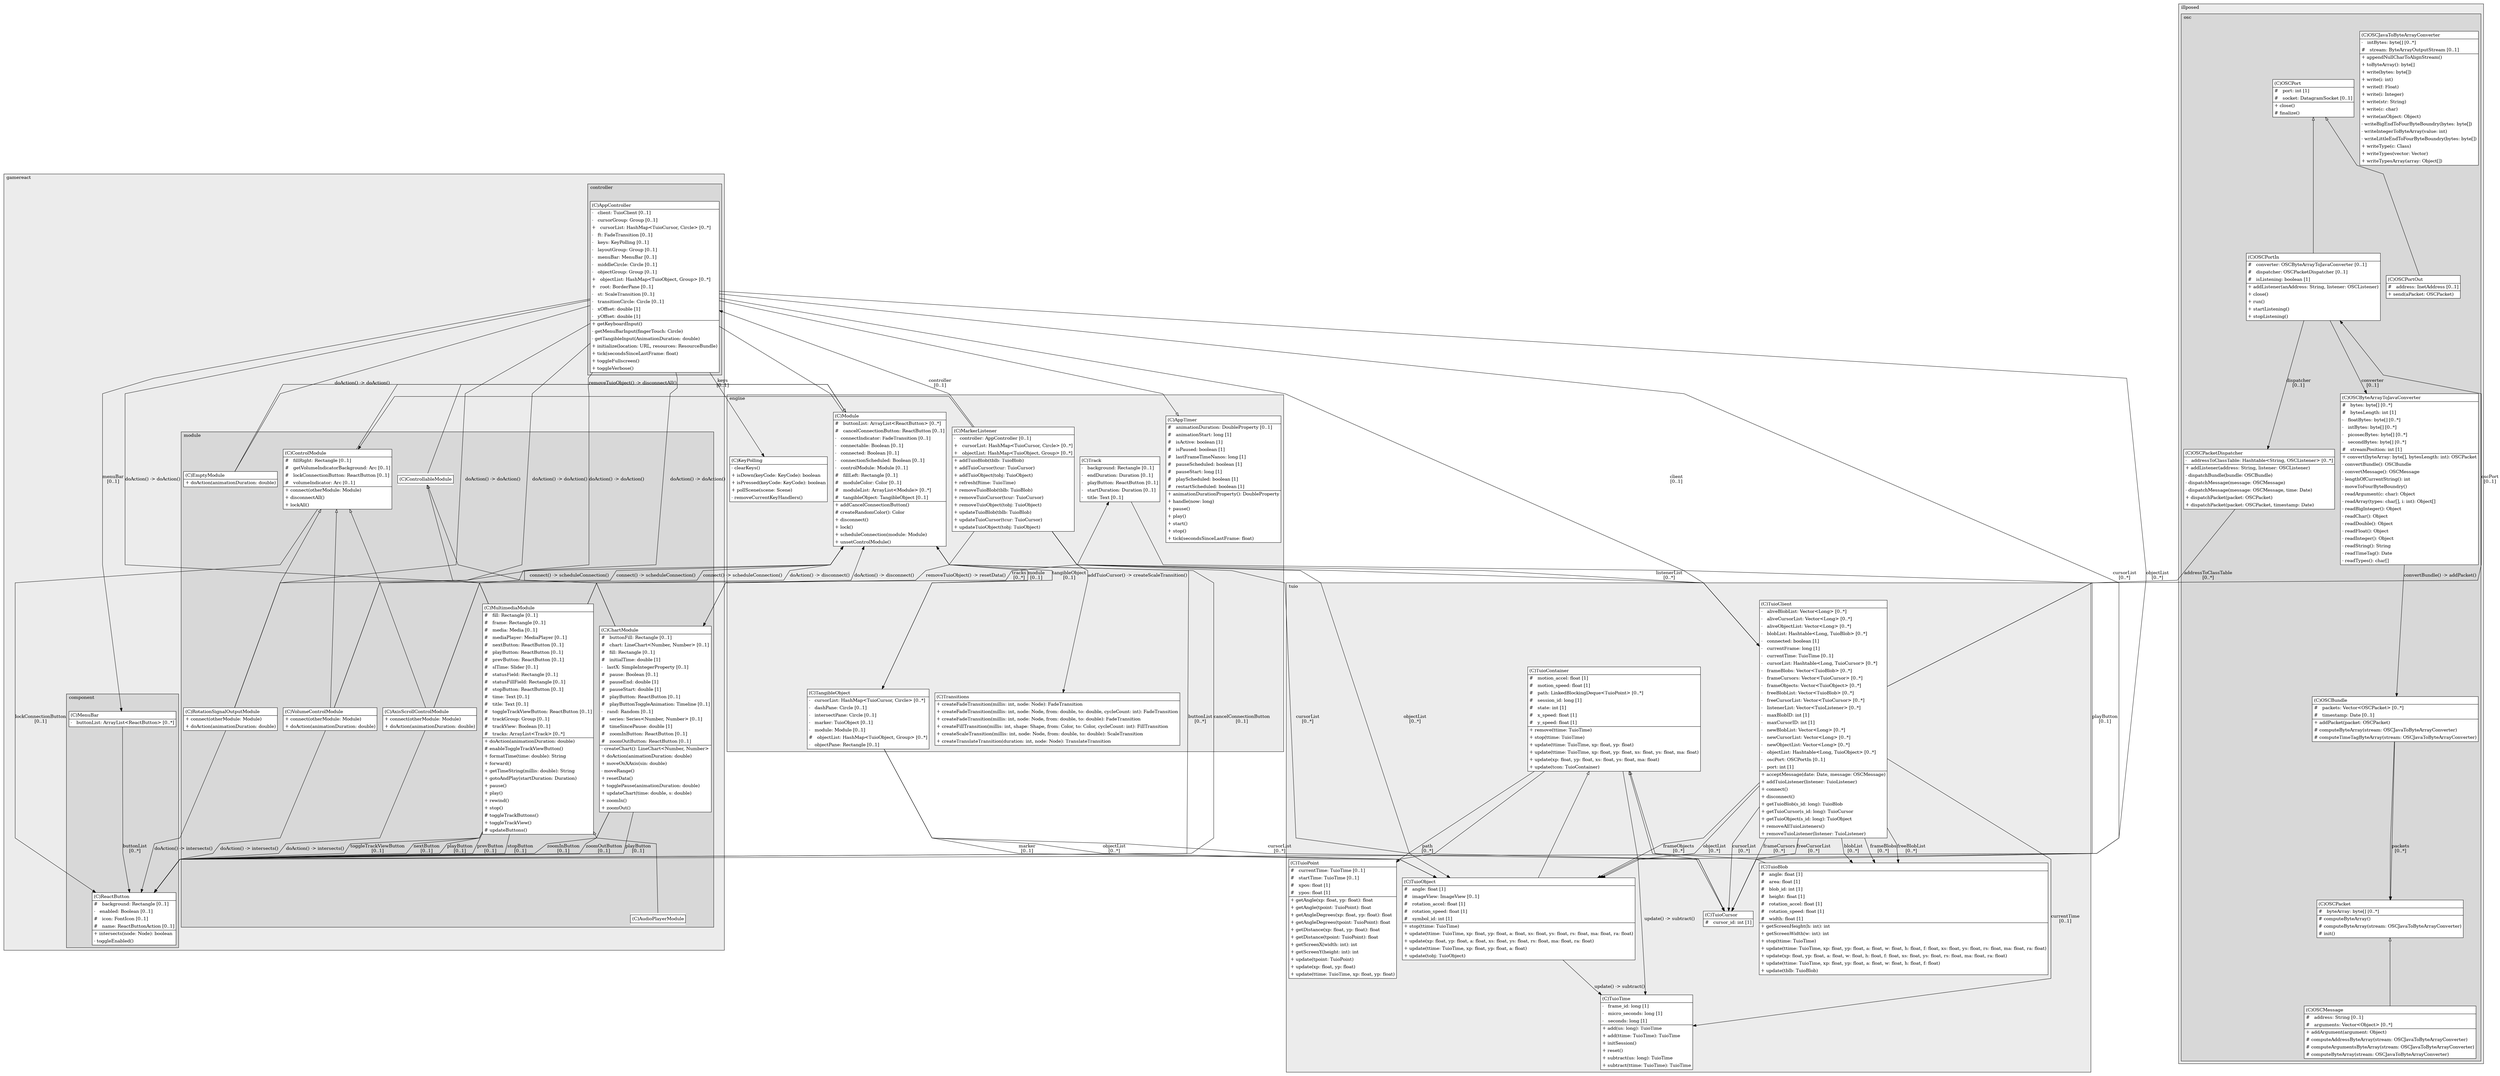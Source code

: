 @startuml

/' diagram meta data start
config=StructureConfiguration;
{
  "projectClassification": {
    "searchMode": "OpenProject", // OpenProject, AllProjects
    "includedProjects": "",
    "pathEndKeywords": "*.impl",
    "isClientPath": "",
    "isClientName": "",
    "isTestPath": "",
    "isTestName": "",
    "isMappingPath": "",
    "isMappingName": "",
    "isDataAccessPath": "",
    "isDataAccessName": "",
    "isDataStructurePath": "",
    "isDataStructureName": "",
    "isInterfaceStructuresPath": "",
    "isInterfaceStructuresName": "",
    "isEntryPointPath": "",
    "isEntryPointName": "",
    "treatFinalFieldsAsMandatory": false
  },
  "graphRestriction": {
    "classPackageExcludeFilter": "",
    "classPackageIncludeFilter": "",
    "classNameExcludeFilter": "",
    "classNameIncludeFilter": "",
    "methodNameExcludeFilter": "",
    "methodNameIncludeFilter": "",
    "removeByInheritance": "", // inheritance/annotation based filtering is done in a second step
    "removeByAnnotation": "",
    "removeByClassPackage": "", // cleanup the graph after inheritance/annotation based filtering is done
    "removeByClassName": "",
    "cutMappings": false,
    "cutEnum": true,
    "cutTests": true,
    "cutClient": true,
    "cutDataAccess": false,
    "cutInterfaceStructures": false,
    "cutDataStructures": false,
    "cutGetterAndSetter": true,
    "cutConstructors": true
  },
  "graphTraversal": {
    "forwardDepth": 6,
    "backwardDepth": 6,
    "classPackageExcludeFilter": "",
    "classPackageIncludeFilter": "",
    "classNameExcludeFilter": "",
    "classNameIncludeFilter": "",
    "methodNameExcludeFilter": "",
    "methodNameIncludeFilter": "",
    "hideMappings": false,
    "hideDataStructures": false,
    "hidePrivateMethods": true,
    "hideInterfaceCalls": true, // indirection: implementation -> interface (is hidden) -> implementation
    "onlyShowApplicationEntryPoints": false, // root node is included
    "useMethodCallsForStructureDiagram": "ForwardOnly" // ForwardOnly, BothDirections, No
  },
  "details": {
    "aggregation": "GroupByClass", // ByClass, GroupByClass, None
    "showClassGenericTypes": true,
    "showMethods": true,
    "showMethodParameterNames": true,
    "showMethodParameterTypes": true,
    "showMethodReturnType": true,
    "showPackageLevels": 2,
    "showDetailedClassStructure": true
  },
  "rootClass": "org.gamereact.controller.AppController",
  "extensionCallbackMethod": "" // qualified.class.name#methodName - signature: public static String method(String)
}
diagram meta data end '/



digraph g {
    rankdir="TB"
    splines=polyline
    

'nodes 
subgraph cluster_1018246349 { 
   	label=gamereact
	labeljust=l
	fillcolor="#ececec"
	style=filled
   
   subgraph cluster_1063371939 { 
   	label=controller
	labeljust=l
	fillcolor="#d8d8d8"
	style=filled
   
   AppController1923850279[
	label=<<TABLE BORDER="1" CELLBORDER="0" CELLPADDING="4" CELLSPACING="0">
<TR><TD ALIGN="LEFT" >(C)AppController</TD></TR>
<HR/>
<TR><TD ALIGN="LEFT" >-   client: TuioClient [0..1]</TD></TR>
<TR><TD ALIGN="LEFT" >-   cursorGroup: Group [0..1]</TD></TR>
<TR><TD ALIGN="LEFT" >+   cursorList: HashMap&lt;TuioCursor, Circle&gt; [0..*]</TD></TR>
<TR><TD ALIGN="LEFT" >-   ft: FadeTransition [0..1]</TD></TR>
<TR><TD ALIGN="LEFT" >-   keys: KeyPolling [0..1]</TD></TR>
<TR><TD ALIGN="LEFT" >-   layoutGroup: Group [0..1]</TD></TR>
<TR><TD ALIGN="LEFT" >-   menuBar: MenuBar [0..1]</TD></TR>
<TR><TD ALIGN="LEFT" >-   middleCircle: Circle [0..1]</TD></TR>
<TR><TD ALIGN="LEFT" >-   objectGroup: Group [0..1]</TD></TR>
<TR><TD ALIGN="LEFT" >+   objectList: HashMap&lt;TuioObject, Group&gt; [0..*]</TD></TR>
<TR><TD ALIGN="LEFT" >+   root: BorderPane [0..1]</TD></TR>
<TR><TD ALIGN="LEFT" >-   st: ScaleTransition [0..1]</TD></TR>
<TR><TD ALIGN="LEFT" >-   transitionCircle: Circle [0..1]</TD></TR>
<TR><TD ALIGN="LEFT" >-   xOffset: double [1]</TD></TR>
<TR><TD ALIGN="LEFT" >-   yOffset: double [1]</TD></TR>
<HR/>
<TR><TD ALIGN="LEFT" >+ getKeyboardInput()</TD></TR>
<TR><TD ALIGN="LEFT" >- getMenuBarInput(fingerTouch: Circle)</TD></TR>
<TR><TD ALIGN="LEFT" >- getTangibleInput(AnimationDuration: double)</TD></TR>
<TR><TD ALIGN="LEFT" >+ initialize(location: URL, resources: ResourceBundle)</TD></TR>
<TR><TD ALIGN="LEFT" >+ tick(secondsSinceLastFrame: float)</TD></TR>
<TR><TD ALIGN="LEFT" >+ toggleFullscreen()</TD></TR>
<TR><TD ALIGN="LEFT" >+ toggleVerbose()</TD></TR>
</TABLE>>
	style=filled
	margin=0
	shape=plaintext
	fillcolor="#FFFFFF"
];
} 

subgraph cluster_2017953453 { 
   	label=module
	labeljust=l
	fillcolor="#d8d8d8"
	style=filled
   
   AudioPlayerModule311091319[
	label=<<TABLE BORDER="1" CELLBORDER="0" CELLPADDING="4" CELLSPACING="0">
<TR><TD ALIGN="LEFT" >(C)AudioPlayerModule</TD></TR>
</TABLE>>
	style=filled
	margin=0
	shape=plaintext
	fillcolor="#FFFFFF"
];

AxisScrollControlModule311091319[
	label=<<TABLE BORDER="1" CELLBORDER="0" CELLPADDING="4" CELLSPACING="0">
<TR><TD ALIGN="LEFT" >(C)AxisScrollControlModule</TD></TR>
<HR/>
<TR><TD ALIGN="LEFT" >+ connect(otherModule: Module)</TD></TR>
<TR><TD ALIGN="LEFT" >+ doAction(animationDuration: double)</TD></TR>
</TABLE>>
	style=filled
	margin=0
	shape=plaintext
	fillcolor="#FFFFFF"
];

ChartModule311091319[
	label=<<TABLE BORDER="1" CELLBORDER="0" CELLPADDING="4" CELLSPACING="0">
<TR><TD ALIGN="LEFT" >(C)ChartModule</TD></TR>
<HR/>
<TR><TD ALIGN="LEFT" >#   buttonFill: Rectangle [0..1]</TD></TR>
<TR><TD ALIGN="LEFT" >#   chart: LineChart&lt;Number, Number&gt; [0..1]</TD></TR>
<TR><TD ALIGN="LEFT" >#   fill: Rectangle [0..1]</TD></TR>
<TR><TD ALIGN="LEFT" >#   initialTime: double [1]</TD></TR>
<TR><TD ALIGN="LEFT" >-   lastX: SimpleIntegerProperty [0..1]</TD></TR>
<TR><TD ALIGN="LEFT" >#   pause: Boolean [0..1]</TD></TR>
<TR><TD ALIGN="LEFT" >#   pauseEnd: double [1]</TD></TR>
<TR><TD ALIGN="LEFT" >#   pauseStart: double [1]</TD></TR>
<TR><TD ALIGN="LEFT" >#   playButton: ReactButton [0..1]</TD></TR>
<TR><TD ALIGN="LEFT" >#   playButtonToggleAnimation: Timeline [0..1]</TD></TR>
<TR><TD ALIGN="LEFT" >-   rand: Random [0..1]</TD></TR>
<TR><TD ALIGN="LEFT" >#   series: Series&lt;Number, Number&gt; [0..1]</TD></TR>
<TR><TD ALIGN="LEFT" >#   timeSincePause: double [1]</TD></TR>
<TR><TD ALIGN="LEFT" >#   zoomInButton: ReactButton [0..1]</TD></TR>
<TR><TD ALIGN="LEFT" >#   zoomOutButton: ReactButton [0..1]</TD></TR>
<HR/>
<TR><TD ALIGN="LEFT" >- createChart(): LineChart&lt;Number, Number&gt;</TD></TR>
<TR><TD ALIGN="LEFT" >+ doAction(animationDuration: double)</TD></TR>
<TR><TD ALIGN="LEFT" >+ moveOnXAxis(sin: double)</TD></TR>
<TR><TD ALIGN="LEFT" >- moveRange()</TD></TR>
<TR><TD ALIGN="LEFT" >+ resetData()</TD></TR>
<TR><TD ALIGN="LEFT" >+ togglePause(animationDuration: double)</TD></TR>
<TR><TD ALIGN="LEFT" >+ updateChart(time: double, s: double)</TD></TR>
<TR><TD ALIGN="LEFT" >+ zoomIn()</TD></TR>
<TR><TD ALIGN="LEFT" >+ zoomOut()</TD></TR>
</TABLE>>
	style=filled
	margin=0
	shape=plaintext
	fillcolor="#FFFFFF"
];

ControlModule311091319[
	label=<<TABLE BORDER="1" CELLBORDER="0" CELLPADDING="4" CELLSPACING="0">
<TR><TD ALIGN="LEFT" >(C)ControlModule</TD></TR>
<HR/>
<TR><TD ALIGN="LEFT" >#   fillRight: Rectangle [0..1]</TD></TR>
<TR><TD ALIGN="LEFT" >#   getVolumeIndicatorBackground: Arc [0..1]</TD></TR>
<TR><TD ALIGN="LEFT" >#   lockConnectionButton: ReactButton [0..1]</TD></TR>
<TR><TD ALIGN="LEFT" >#   volumeIndicator: Arc [0..1]</TD></TR>
<HR/>
<TR><TD ALIGN="LEFT" >+ connect(otherModule: Module)</TD></TR>
<TR><TD ALIGN="LEFT" >+ disconnectAll()</TD></TR>
<TR><TD ALIGN="LEFT" >+ lockAll()</TD></TR>
</TABLE>>
	style=filled
	margin=0
	shape=plaintext
	fillcolor="#FFFFFF"
];

ControllableModule311091319[
	label=<<TABLE BORDER="1" CELLBORDER="0" CELLPADDING="4" CELLSPACING="0">
<TR><TD ALIGN="LEFT" >(C)ControllableModule</TD></TR>
</TABLE>>
	style=filled
	margin=0
	shape=plaintext
	fillcolor="#FFFFFF"
];

EmptyModule311091319[
	label=<<TABLE BORDER="1" CELLBORDER="0" CELLPADDING="4" CELLSPACING="0">
<TR><TD ALIGN="LEFT" >(C)EmptyModule</TD></TR>
<HR/>
<TR><TD ALIGN="LEFT" >+ doAction(animationDuration: double)</TD></TR>
</TABLE>>
	style=filled
	margin=0
	shape=plaintext
	fillcolor="#FFFFFF"
];

MultimediaModule311091319[
	label=<<TABLE BORDER="1" CELLBORDER="0" CELLPADDING="4" CELLSPACING="0">
<TR><TD ALIGN="LEFT" >(C)MultimediaModule</TD></TR>
<HR/>
<TR><TD ALIGN="LEFT" >#   fill: Rectangle [0..1]</TD></TR>
<TR><TD ALIGN="LEFT" >#   frame: Rectangle [0..1]</TD></TR>
<TR><TD ALIGN="LEFT" >#   media: Media [0..1]</TD></TR>
<TR><TD ALIGN="LEFT" >#   mediaPlayer: MediaPlayer [0..1]</TD></TR>
<TR><TD ALIGN="LEFT" >#   nextButton: ReactButton [0..1]</TD></TR>
<TR><TD ALIGN="LEFT" >#   playButton: ReactButton [0..1]</TD></TR>
<TR><TD ALIGN="LEFT" >#   prevButton: ReactButton [0..1]</TD></TR>
<TR><TD ALIGN="LEFT" >#   slTime: Slider [0..1]</TD></TR>
<TR><TD ALIGN="LEFT" >#   statusField: Rectangle [0..1]</TD></TR>
<TR><TD ALIGN="LEFT" >#   statusFillField: Rectangle [0..1]</TD></TR>
<TR><TD ALIGN="LEFT" >#   stopButton: ReactButton [0..1]</TD></TR>
<TR><TD ALIGN="LEFT" >#   time: Text [0..1]</TD></TR>
<TR><TD ALIGN="LEFT" >#   title: Text [0..1]</TD></TR>
<TR><TD ALIGN="LEFT" >#   toggleTrackViewButton: ReactButton [0..1]</TD></TR>
<TR><TD ALIGN="LEFT" >#   trackGroup: Group [0..1]</TD></TR>
<TR><TD ALIGN="LEFT" >#   trackView: Boolean [0..1]</TD></TR>
<TR><TD ALIGN="LEFT" >#   tracks: ArrayList&lt;Track&gt; [0..*]</TD></TR>
<HR/>
<TR><TD ALIGN="LEFT" >+ doAction(animationDuration: double)</TD></TR>
<TR><TD ALIGN="LEFT" ># enableToggleTrackViewButton()</TD></TR>
<TR><TD ALIGN="LEFT" >+ formatTime(time: double): String</TD></TR>
<TR><TD ALIGN="LEFT" >+ forward()</TD></TR>
<TR><TD ALIGN="LEFT" >+ getTimeString(millis: double): String</TD></TR>
<TR><TD ALIGN="LEFT" >+ gotoAndPlay(startDuration: Duration)</TD></TR>
<TR><TD ALIGN="LEFT" >+ pause()</TD></TR>
<TR><TD ALIGN="LEFT" >+ play()</TD></TR>
<TR><TD ALIGN="LEFT" >+ rewind()</TD></TR>
<TR><TD ALIGN="LEFT" >+ stop()</TD></TR>
<TR><TD ALIGN="LEFT" ># toggleTrackButtons()</TD></TR>
<TR><TD ALIGN="LEFT" >+ toggleTrackView()</TD></TR>
<TR><TD ALIGN="LEFT" ># updateButtons()</TD></TR>
</TABLE>>
	style=filled
	margin=0
	shape=plaintext
	fillcolor="#FFFFFF"
];

RotationSignalOutputModule311091319[
	label=<<TABLE BORDER="1" CELLBORDER="0" CELLPADDING="4" CELLSPACING="0">
<TR><TD ALIGN="LEFT" >(C)RotationSignalOutputModule</TD></TR>
<HR/>
<TR><TD ALIGN="LEFT" >+ connect(otherModule: Module)</TD></TR>
<TR><TD ALIGN="LEFT" >+ doAction(animationDuration: double)</TD></TR>
</TABLE>>
	style=filled
	margin=0
	shape=plaintext
	fillcolor="#FFFFFF"
];

VolumeControlModule311091319[
	label=<<TABLE BORDER="1" CELLBORDER="0" CELLPADDING="4" CELLSPACING="0">
<TR><TD ALIGN="LEFT" >(C)VolumeControlModule</TD></TR>
<HR/>
<TR><TD ALIGN="LEFT" >+ connect(otherModule: Module)</TD></TR>
<TR><TD ALIGN="LEFT" >+ doAction(animationDuration: double)</TD></TR>
</TABLE>>
	style=filled
	margin=0
	shape=plaintext
	fillcolor="#FFFFFF"
];
} 

subgraph cluster_346343708 { 
   	label=component
	labeljust=l
	fillcolor="#d8d8d8"
	style=filled
   
   MenuBar665672942[
	label=<<TABLE BORDER="1" CELLBORDER="0" CELLPADDING="4" CELLSPACING="0">
<TR><TD ALIGN="LEFT" >(C)MenuBar</TD></TR>
<HR/>
<TR><TD ALIGN="LEFT" >-   buttonList: ArrayList&lt;ReactButton&gt; [0..*]</TD></TR>
</TABLE>>
	style=filled
	margin=0
	shape=plaintext
	fillcolor="#FFFFFF"
];

ReactButton665672942[
	label=<<TABLE BORDER="1" CELLBORDER="0" CELLPADDING="4" CELLSPACING="0">
<TR><TD ALIGN="LEFT" >(C)ReactButton</TD></TR>
<HR/>
<TR><TD ALIGN="LEFT" >#   background: Rectangle [0..1]</TD></TR>
<TR><TD ALIGN="LEFT" >-   enabled: Boolean [0..1]</TD></TR>
<TR><TD ALIGN="LEFT" >#   icon: FontIcon [0..1]</TD></TR>
<TR><TD ALIGN="LEFT" >#   name: ReactButtonAction [0..1]</TD></TR>
<HR/>
<TR><TD ALIGN="LEFT" >+ intersects(node: Node): boolean</TD></TR>
<TR><TD ALIGN="LEFT" >- toggleEnabled()</TD></TR>
</TABLE>>
	style=filled
	margin=0
	shape=plaintext
	fillcolor="#FFFFFF"
];
} 
} 

subgraph cluster_1298662846 { 
   	label=engine
	labeljust=l
	fillcolor="#ececec"
	style=filled
   
   AppTimer236902260[
	label=<<TABLE BORDER="1" CELLBORDER="0" CELLPADDING="4" CELLSPACING="0">
<TR><TD ALIGN="LEFT" >(C)AppTimer</TD></TR>
<HR/>
<TR><TD ALIGN="LEFT" >#   animationDuration: DoubleProperty [0..1]</TD></TR>
<TR><TD ALIGN="LEFT" >#   animationStart: long [1]</TD></TR>
<TR><TD ALIGN="LEFT" >#   isActive: boolean [1]</TD></TR>
<TR><TD ALIGN="LEFT" >#   isPaused: boolean [1]</TD></TR>
<TR><TD ALIGN="LEFT" >#   lastFrameTimeNanos: long [1]</TD></TR>
<TR><TD ALIGN="LEFT" >#   pauseScheduled: boolean [1]</TD></TR>
<TR><TD ALIGN="LEFT" >#   pauseStart: long [1]</TD></TR>
<TR><TD ALIGN="LEFT" >#   playScheduled: boolean [1]</TD></TR>
<TR><TD ALIGN="LEFT" >#   restartScheduled: boolean [1]</TD></TR>
<HR/>
<TR><TD ALIGN="LEFT" >+ animationDurationProperty(): DoubleProperty</TD></TR>
<TR><TD ALIGN="LEFT" >+ handle(now: long)</TD></TR>
<TR><TD ALIGN="LEFT" >+ pause()</TD></TR>
<TR><TD ALIGN="LEFT" >+ play()</TD></TR>
<TR><TD ALIGN="LEFT" >+ start()</TD></TR>
<TR><TD ALIGN="LEFT" >+ stop()</TD></TR>
<TR><TD ALIGN="LEFT" >+ tick(secondsSinceLastFrame: float)</TD></TR>
</TABLE>>
	style=filled
	margin=0
	shape=plaintext
	fillcolor="#FFFFFF"
];

KeyPolling236902260[
	label=<<TABLE BORDER="1" CELLBORDER="0" CELLPADDING="4" CELLSPACING="0">
<TR><TD ALIGN="LEFT" >(C)KeyPolling</TD></TR>
<HR/>
<TR><TD ALIGN="LEFT" >- clearKeys()</TD></TR>
<TR><TD ALIGN="LEFT" >+ isDown(keyCode: KeyCode): boolean</TD></TR>
<TR><TD ALIGN="LEFT" >+ isPressed(keyCode: KeyCode): boolean</TD></TR>
<TR><TD ALIGN="LEFT" >+ pollScene(scene: Scene)</TD></TR>
<TR><TD ALIGN="LEFT" >- removeCurrentKeyHandlers()</TD></TR>
</TABLE>>
	style=filled
	margin=0
	shape=plaintext
	fillcolor="#FFFFFF"
];

MarkerListener236902260[
	label=<<TABLE BORDER="1" CELLBORDER="0" CELLPADDING="4" CELLSPACING="0">
<TR><TD ALIGN="LEFT" >(C)MarkerListener</TD></TR>
<HR/>
<TR><TD ALIGN="LEFT" >-   controller: AppController [0..1]</TD></TR>
<TR><TD ALIGN="LEFT" >+   cursorList: HashMap&lt;TuioCursor, Circle&gt; [0..*]</TD></TR>
<TR><TD ALIGN="LEFT" >+   objectList: HashMap&lt;TuioObject, Group&gt; [0..*]</TD></TR>
<HR/>
<TR><TD ALIGN="LEFT" >+ addTuioBlob(tblb: TuioBlob)</TD></TR>
<TR><TD ALIGN="LEFT" >+ addTuioCursor(tcur: TuioCursor)</TD></TR>
<TR><TD ALIGN="LEFT" >+ addTuioObject(tobj: TuioObject)</TD></TR>
<TR><TD ALIGN="LEFT" >+ refresh(ftime: TuioTime)</TD></TR>
<TR><TD ALIGN="LEFT" >+ removeTuioBlob(tblb: TuioBlob)</TD></TR>
<TR><TD ALIGN="LEFT" >+ removeTuioCursor(tcur: TuioCursor)</TD></TR>
<TR><TD ALIGN="LEFT" >+ removeTuioObject(tobj: TuioObject)</TD></TR>
<TR><TD ALIGN="LEFT" >+ updateTuioBlob(tblb: TuioBlob)</TD></TR>
<TR><TD ALIGN="LEFT" >+ updateTuioCursor(tcur: TuioCursor)</TD></TR>
<TR><TD ALIGN="LEFT" >+ updateTuioObject(tobj: TuioObject)</TD></TR>
</TABLE>>
	style=filled
	margin=0
	shape=plaintext
	fillcolor="#FFFFFF"
];

Module236902260[
	label=<<TABLE BORDER="1" CELLBORDER="0" CELLPADDING="4" CELLSPACING="0">
<TR><TD ALIGN="LEFT" >(C)Module</TD></TR>
<HR/>
<TR><TD ALIGN="LEFT" >#   buttonList: ArrayList&lt;ReactButton&gt; [0..*]</TD></TR>
<TR><TD ALIGN="LEFT" >#   cancelConnectionButton: ReactButton [0..1]</TD></TR>
<TR><TD ALIGN="LEFT" >-   connectIndicator: FadeTransition [0..1]</TD></TR>
<TR><TD ALIGN="LEFT" >-   connectable: Boolean [0..1]</TD></TR>
<TR><TD ALIGN="LEFT" >-   connected: Boolean [0..1]</TD></TR>
<TR><TD ALIGN="LEFT" >-   connectionScheduled: Boolean [0..1]</TD></TR>
<TR><TD ALIGN="LEFT" >-   controlModule: Module [0..1]</TD></TR>
<TR><TD ALIGN="LEFT" >#   fillLeft: Rectangle [0..1]</TD></TR>
<TR><TD ALIGN="LEFT" >#   moduleColor: Color [0..1]</TD></TR>
<TR><TD ALIGN="LEFT" >#   moduleList: ArrayList&lt;Module&gt; [0..*]</TD></TR>
<TR><TD ALIGN="LEFT" >#   tangibleObject: TangibleObject [0..1]</TD></TR>
<HR/>
<TR><TD ALIGN="LEFT" >+ addCancelConnectionButton()</TD></TR>
<TR><TD ALIGN="LEFT" ># createRandomColor(): Color</TD></TR>
<TR><TD ALIGN="LEFT" >+ disconnect()</TD></TR>
<TR><TD ALIGN="LEFT" >+ lock()</TD></TR>
<TR><TD ALIGN="LEFT" >+ scheduleConnection(module: Module)</TD></TR>
<TR><TD ALIGN="LEFT" >+ unsetControlModule()</TD></TR>
</TABLE>>
	style=filled
	margin=0
	shape=plaintext
	fillcolor="#FFFFFF"
];

TangibleObject236902260[
	label=<<TABLE BORDER="1" CELLBORDER="0" CELLPADDING="4" CELLSPACING="0">
<TR><TD ALIGN="LEFT" >(C)TangibleObject</TD></TR>
<HR/>
<TR><TD ALIGN="LEFT" >-   cursorList: HashMap&lt;TuioCursor, Circle&gt; [0..*]</TD></TR>
<TR><TD ALIGN="LEFT" >-   dashPane: Circle [0..1]</TD></TR>
<TR><TD ALIGN="LEFT" >-   intersectPane: Circle [0..1]</TD></TR>
<TR><TD ALIGN="LEFT" >-   marker: TuioObject [0..1]</TD></TR>
<TR><TD ALIGN="LEFT" >-   module: Module [0..1]</TD></TR>
<TR><TD ALIGN="LEFT" >#   objectList: HashMap&lt;TuioObject, Group&gt; [0..*]</TD></TR>
<TR><TD ALIGN="LEFT" >-   objectPane: Rectangle [0..1]</TD></TR>
</TABLE>>
	style=filled
	margin=0
	shape=plaintext
	fillcolor="#FFFFFF"
];

Track236902260[
	label=<<TABLE BORDER="1" CELLBORDER="0" CELLPADDING="4" CELLSPACING="0">
<TR><TD ALIGN="LEFT" >(C)Track</TD></TR>
<HR/>
<TR><TD ALIGN="LEFT" >-   background: Rectangle [0..1]</TD></TR>
<TR><TD ALIGN="LEFT" >-   endDuration: Duration [0..1]</TD></TR>
<TR><TD ALIGN="LEFT" >-   playButton: ReactButton [0..1]</TD></TR>
<TR><TD ALIGN="LEFT" >-   startDuration: Duration [0..1]</TD></TR>
<TR><TD ALIGN="LEFT" >-   title: Text [0..1]</TD></TR>
</TABLE>>
	style=filled
	margin=0
	shape=plaintext
	fillcolor="#FFFFFF"
];

Transitions236902260[
	label=<<TABLE BORDER="1" CELLBORDER="0" CELLPADDING="4" CELLSPACING="0">
<TR><TD ALIGN="LEFT" >(C)Transitions</TD></TR>
<HR/>
<TR><TD ALIGN="LEFT" >+ createFadeTransition(millis: int, node: Node): FadeTransition</TD></TR>
<TR><TD ALIGN="LEFT" >+ createFadeTransition(millis: int, node: Node, from: double, to: double, cycleCount: int): FadeTransition</TD></TR>
<TR><TD ALIGN="LEFT" >+ createFadeTransition(millis: int, node: Node, from: double, to: double): FadeTransition</TD></TR>
<TR><TD ALIGN="LEFT" >+ createFillTransition(millis: int, shape: Shape, from: Color, to: Color, cycleCount: int): FillTransition</TD></TR>
<TR><TD ALIGN="LEFT" >+ createScaleTransition(millis: int, node: Node, from: double, to: double): ScaleTransition</TD></TR>
<TR><TD ALIGN="LEFT" >+ createTranslateTransition(duration: int, node: Node): TranslateTransition</TD></TR>
</TABLE>>
	style=filled
	margin=0
	shape=plaintext
	fillcolor="#FFFFFF"
];
} 

subgraph cluster_1423555606 { 
   	label=illposed
	labeljust=l
	fillcolor="#ececec"
	style=filled
   
   subgraph cluster_1699010299 { 
   	label=osc
	labeljust=l
	fillcolor="#d8d8d8"
	style=filled
   
   OSCBundle1647658424[
	label=<<TABLE BORDER="1" CELLBORDER="0" CELLPADDING="4" CELLSPACING="0">
<TR><TD ALIGN="LEFT" >(C)OSCBundle</TD></TR>
<HR/>
<TR><TD ALIGN="LEFT" >#   packets: Vector&lt;OSCPacket&gt; [0..*]</TD></TR>
<TR><TD ALIGN="LEFT" >#   timestamp: Date [0..1]</TD></TR>
<HR/>
<TR><TD ALIGN="LEFT" >+ addPacket(packet: OSCPacket)</TD></TR>
<TR><TD ALIGN="LEFT" ># computeByteArray(stream: OSCJavaToByteArrayConverter)</TD></TR>
<TR><TD ALIGN="LEFT" ># computeTimeTagByteArray(stream: OSCJavaToByteArrayConverter)</TD></TR>
</TABLE>>
	style=filled
	margin=0
	shape=plaintext
	fillcolor="#FFFFFF"
];

OSCByteArrayToJavaConverter1129026502[
	label=<<TABLE BORDER="1" CELLBORDER="0" CELLPADDING="4" CELLSPACING="0">
<TR><TD ALIGN="LEFT" >(C)OSCByteArrayToJavaConverter</TD></TR>
<HR/>
<TR><TD ALIGN="LEFT" >#   bytes: byte[] [0..*]</TD></TR>
<TR><TD ALIGN="LEFT" >#   bytesLength: int [1]</TD></TR>
<TR><TD ALIGN="LEFT" >-   floatBytes: byte[] [0..*]</TD></TR>
<TR><TD ALIGN="LEFT" >-   intBytes: byte[] [0..*]</TD></TR>
<TR><TD ALIGN="LEFT" >-   picosecBytes: byte[] [0..*]</TD></TR>
<TR><TD ALIGN="LEFT" >-   secondBytes: byte[] [0..*]</TD></TR>
<TR><TD ALIGN="LEFT" >#   streamPosition: int [1]</TD></TR>
<HR/>
<TR><TD ALIGN="LEFT" >+ convert(byteArray: byte[], bytesLength: int): OSCPacket</TD></TR>
<TR><TD ALIGN="LEFT" >- convertBundle(): OSCBundle</TD></TR>
<TR><TD ALIGN="LEFT" >- convertMessage(): OSCMessage</TD></TR>
<TR><TD ALIGN="LEFT" >- lengthOfCurrentString(): int</TD></TR>
<TR><TD ALIGN="LEFT" >- moveToFourByteBoundry()</TD></TR>
<TR><TD ALIGN="LEFT" >- readArgument(c: char): Object</TD></TR>
<TR><TD ALIGN="LEFT" >- readArray(types: char[], i: int): Object[]</TD></TR>
<TR><TD ALIGN="LEFT" >- readBigInteger(): Object</TD></TR>
<TR><TD ALIGN="LEFT" >- readChar(): Object</TD></TR>
<TR><TD ALIGN="LEFT" >- readDouble(): Object</TD></TR>
<TR><TD ALIGN="LEFT" >- readFloat(): Object</TD></TR>
<TR><TD ALIGN="LEFT" >- readInteger(): Object</TD></TR>
<TR><TD ALIGN="LEFT" >- readString(): String</TD></TR>
<TR><TD ALIGN="LEFT" >- readTimeTag(): Date</TD></TR>
<TR><TD ALIGN="LEFT" >- readTypes(): char[]</TD></TR>
</TABLE>>
	style=filled
	margin=0
	shape=plaintext
	fillcolor="#FFFFFF"
];

OSCJavaToByteArrayConverter1129026502[
	label=<<TABLE BORDER="1" CELLBORDER="0" CELLPADDING="4" CELLSPACING="0">
<TR><TD ALIGN="LEFT" >(C)OSCJavaToByteArrayConverter</TD></TR>
<HR/>
<TR><TD ALIGN="LEFT" >-   intBytes: byte[] [0..*]</TD></TR>
<TR><TD ALIGN="LEFT" >#   stream: ByteArrayOutputStream [0..1]</TD></TR>
<HR/>
<TR><TD ALIGN="LEFT" >+ appendNullCharToAlignStream()</TD></TR>
<TR><TD ALIGN="LEFT" >+ toByteArray(): byte[]</TD></TR>
<TR><TD ALIGN="LEFT" >+ write(bytes: byte[])</TD></TR>
<TR><TD ALIGN="LEFT" >+ write(i: int)</TD></TR>
<TR><TD ALIGN="LEFT" >+ write(f: Float)</TD></TR>
<TR><TD ALIGN="LEFT" >+ write(i: Integer)</TD></TR>
<TR><TD ALIGN="LEFT" >+ write(str: String)</TD></TR>
<TR><TD ALIGN="LEFT" >+ write(c: char)</TD></TR>
<TR><TD ALIGN="LEFT" >+ write(anObject: Object)</TD></TR>
<TR><TD ALIGN="LEFT" >- writeBigEndToFourByteBoundry(bytes: byte[])</TD></TR>
<TR><TD ALIGN="LEFT" >- writeIntegerToByteArray(value: int)</TD></TR>
<TR><TD ALIGN="LEFT" >- writeLittleEndToFourByteBoundry(bytes: byte[])</TD></TR>
<TR><TD ALIGN="LEFT" >+ writeType(c: Class)</TD></TR>
<TR><TD ALIGN="LEFT" >+ writeTypes(vector: Vector)</TD></TR>
<TR><TD ALIGN="LEFT" >+ writeTypesArray(array: Object[])</TD></TR>
</TABLE>>
	style=filled
	margin=0
	shape=plaintext
	fillcolor="#FFFFFF"
];

OSCMessage1647658424[
	label=<<TABLE BORDER="1" CELLBORDER="0" CELLPADDING="4" CELLSPACING="0">
<TR><TD ALIGN="LEFT" >(C)OSCMessage</TD></TR>
<HR/>
<TR><TD ALIGN="LEFT" >#   address: String [0..1]</TD></TR>
<TR><TD ALIGN="LEFT" >#   arguments: Vector&lt;Object&gt; [0..*]</TD></TR>
<HR/>
<TR><TD ALIGN="LEFT" >+ addArgument(argument: Object)</TD></TR>
<TR><TD ALIGN="LEFT" ># computeAddressByteArray(stream: OSCJavaToByteArrayConverter)</TD></TR>
<TR><TD ALIGN="LEFT" ># computeArgumentsByteArray(stream: OSCJavaToByteArrayConverter)</TD></TR>
<TR><TD ALIGN="LEFT" ># computeByteArray(stream: OSCJavaToByteArrayConverter)</TD></TR>
</TABLE>>
	style=filled
	margin=0
	shape=plaintext
	fillcolor="#FFFFFF"
];

OSCPacket1647658424[
	label=<<TABLE BORDER="1" CELLBORDER="0" CELLPADDING="4" CELLSPACING="0">
<TR><TD ALIGN="LEFT" >(C)OSCPacket</TD></TR>
<HR/>
<TR><TD ALIGN="LEFT" >#   byteArray: byte[] [0..*]</TD></TR>
<HR/>
<TR><TD ALIGN="LEFT" ># computeByteArray()</TD></TR>
<TR><TD ALIGN="LEFT" ># computeByteArray(stream: OSCJavaToByteArrayConverter)</TD></TR>
<TR><TD ALIGN="LEFT" ># init()</TD></TR>
</TABLE>>
	style=filled
	margin=0
	shape=plaintext
	fillcolor="#FFFFFF"
];

OSCPacketDispatcher1129026502[
	label=<<TABLE BORDER="1" CELLBORDER="0" CELLPADDING="4" CELLSPACING="0">
<TR><TD ALIGN="LEFT" >(C)OSCPacketDispatcher</TD></TR>
<HR/>
<TR><TD ALIGN="LEFT" >-   addressToClassTable: Hashtable&lt;String, OSCListener&gt; [0..*]</TD></TR>
<HR/>
<TR><TD ALIGN="LEFT" >+ addListener(address: String, listener: OSCListener)</TD></TR>
<TR><TD ALIGN="LEFT" >- dispatchBundle(bundle: OSCBundle)</TD></TR>
<TR><TD ALIGN="LEFT" >- dispatchMessage(message: OSCMessage)</TD></TR>
<TR><TD ALIGN="LEFT" >- dispatchMessage(message: OSCMessage, time: Date)</TD></TR>
<TR><TD ALIGN="LEFT" >+ dispatchPacket(packet: OSCPacket)</TD></TR>
<TR><TD ALIGN="LEFT" >+ dispatchPacket(packet: OSCPacket, timestamp: Date)</TD></TR>
</TABLE>>
	style=filled
	margin=0
	shape=plaintext
	fillcolor="#FFFFFF"
];

OSCPort1647658424[
	label=<<TABLE BORDER="1" CELLBORDER="0" CELLPADDING="4" CELLSPACING="0">
<TR><TD ALIGN="LEFT" >(C)OSCPort</TD></TR>
<HR/>
<TR><TD ALIGN="LEFT" >#   port: int [1]</TD></TR>
<TR><TD ALIGN="LEFT" >#   socket: DatagramSocket [0..1]</TD></TR>
<HR/>
<TR><TD ALIGN="LEFT" >+ close()</TD></TR>
<TR><TD ALIGN="LEFT" ># finalize()</TD></TR>
</TABLE>>
	style=filled
	margin=0
	shape=plaintext
	fillcolor="#FFFFFF"
];

OSCPortIn1647658424[
	label=<<TABLE BORDER="1" CELLBORDER="0" CELLPADDING="4" CELLSPACING="0">
<TR><TD ALIGN="LEFT" >(C)OSCPortIn</TD></TR>
<HR/>
<TR><TD ALIGN="LEFT" >#   converter: OSCByteArrayToJavaConverter [0..1]</TD></TR>
<TR><TD ALIGN="LEFT" >#   dispatcher: OSCPacketDispatcher [0..1]</TD></TR>
<TR><TD ALIGN="LEFT" >#   isListening: boolean [1]</TD></TR>
<HR/>
<TR><TD ALIGN="LEFT" >+ addListener(anAddress: String, listener: OSCListener)</TD></TR>
<TR><TD ALIGN="LEFT" >+ close()</TD></TR>
<TR><TD ALIGN="LEFT" >+ run()</TD></TR>
<TR><TD ALIGN="LEFT" >+ startListening()</TD></TR>
<TR><TD ALIGN="LEFT" >+ stopListening()</TD></TR>
</TABLE>>
	style=filled
	margin=0
	shape=plaintext
	fillcolor="#FFFFFF"
];

OSCPortOut1647658424[
	label=<<TABLE BORDER="1" CELLBORDER="0" CELLPADDING="4" CELLSPACING="0">
<TR><TD ALIGN="LEFT" >(C)OSCPortOut</TD></TR>
<HR/>
<TR><TD ALIGN="LEFT" >#   address: InetAddress [0..1]</TD></TR>
<HR/>
<TR><TD ALIGN="LEFT" >+ send(aPacket: OSCPacket)</TD></TR>
</TABLE>>
	style=filled
	margin=0
	shape=plaintext
	fillcolor="#FFFFFF"
];
} 
} 

subgraph cluster_3571559 { 
   	label=tuio
	labeljust=l
	fillcolor="#ececec"
	style=filled
   
   TuioBlob660144204[
	label=<<TABLE BORDER="1" CELLBORDER="0" CELLPADDING="4" CELLSPACING="0">
<TR><TD ALIGN="LEFT" >(C)TuioBlob</TD></TR>
<HR/>
<TR><TD ALIGN="LEFT" >#   angle: float [1]</TD></TR>
<TR><TD ALIGN="LEFT" >#   area: float [1]</TD></TR>
<TR><TD ALIGN="LEFT" >#   blob_id: int [1]</TD></TR>
<TR><TD ALIGN="LEFT" >#   height: float [1]</TD></TR>
<TR><TD ALIGN="LEFT" >#   rotation_accel: float [1]</TD></TR>
<TR><TD ALIGN="LEFT" >#   rotation_speed: float [1]</TD></TR>
<TR><TD ALIGN="LEFT" >#   width: float [1]</TD></TR>
<HR/>
<TR><TD ALIGN="LEFT" >+ getScreenHeight(h: int): int</TD></TR>
<TR><TD ALIGN="LEFT" >+ getScreenWidth(w: int): int</TD></TR>
<TR><TD ALIGN="LEFT" >+ stop(ttime: TuioTime)</TD></TR>
<TR><TD ALIGN="LEFT" >+ update(ttime: TuioTime, xp: float, yp: float, a: float, w: float, h: float, f: float, xs: float, ys: float, rs: float, ma: float, ra: float)</TD></TR>
<TR><TD ALIGN="LEFT" >+ update(xp: float, yp: float, a: float, w: float, h: float, f: float, xs: float, ys: float, rs: float, ma: float, ra: float)</TD></TR>
<TR><TD ALIGN="LEFT" >+ update(ttime: TuioTime, xp: float, yp: float, a: float, w: float, h: float, f: float)</TD></TR>
<TR><TD ALIGN="LEFT" >+ update(tblb: TuioBlob)</TD></TR>
</TABLE>>
	style=filled
	margin=0
	shape=plaintext
	fillcolor="#FFFFFF"
];

TuioClient660144204[
	label=<<TABLE BORDER="1" CELLBORDER="0" CELLPADDING="4" CELLSPACING="0">
<TR><TD ALIGN="LEFT" >(C)TuioClient</TD></TR>
<HR/>
<TR><TD ALIGN="LEFT" >-   aliveBlobList: Vector&lt;Long&gt; [0..*]</TD></TR>
<TR><TD ALIGN="LEFT" >-   aliveCursorList: Vector&lt;Long&gt; [0..*]</TD></TR>
<TR><TD ALIGN="LEFT" >-   aliveObjectList: Vector&lt;Long&gt; [0..*]</TD></TR>
<TR><TD ALIGN="LEFT" >-   blobList: Hashtable&lt;Long, TuioBlob&gt; [0..*]</TD></TR>
<TR><TD ALIGN="LEFT" >-   connected: boolean [1]</TD></TR>
<TR><TD ALIGN="LEFT" >-   currentFrame: long [1]</TD></TR>
<TR><TD ALIGN="LEFT" >-   currentTime: TuioTime [0..1]</TD></TR>
<TR><TD ALIGN="LEFT" >-   cursorList: Hashtable&lt;Long, TuioCursor&gt; [0..*]</TD></TR>
<TR><TD ALIGN="LEFT" >-   frameBlobs: Vector&lt;TuioBlob&gt; [0..*]</TD></TR>
<TR><TD ALIGN="LEFT" >-   frameCursors: Vector&lt;TuioCursor&gt; [0..*]</TD></TR>
<TR><TD ALIGN="LEFT" >-   frameObjects: Vector&lt;TuioObject&gt; [0..*]</TD></TR>
<TR><TD ALIGN="LEFT" >-   freeBlobList: Vector&lt;TuioBlob&gt; [0..*]</TD></TR>
<TR><TD ALIGN="LEFT" >-   freeCursorList: Vector&lt;TuioCursor&gt; [0..*]</TD></TR>
<TR><TD ALIGN="LEFT" >-   listenerList: Vector&lt;TuioListener&gt; [0..*]</TD></TR>
<TR><TD ALIGN="LEFT" >-   maxBlobID: int [1]</TD></TR>
<TR><TD ALIGN="LEFT" >-   maxCursorID: int [1]</TD></TR>
<TR><TD ALIGN="LEFT" >-   newBlobList: Vector&lt;Long&gt; [0..*]</TD></TR>
<TR><TD ALIGN="LEFT" >-   newCursorList: Vector&lt;Long&gt; [0..*]</TD></TR>
<TR><TD ALIGN="LEFT" >-   newObjectList: Vector&lt;Long&gt; [0..*]</TD></TR>
<TR><TD ALIGN="LEFT" >-   objectList: Hashtable&lt;Long, TuioObject&gt; [0..*]</TD></TR>
<TR><TD ALIGN="LEFT" >-   oscPort: OSCPortIn [0..1]</TD></TR>
<TR><TD ALIGN="LEFT" >-   port: int [1]</TD></TR>
<HR/>
<TR><TD ALIGN="LEFT" >+ acceptMessage(date: Date, message: OSCMessage)</TD></TR>
<TR><TD ALIGN="LEFT" >+ addTuioListener(listener: TuioListener)</TD></TR>
<TR><TD ALIGN="LEFT" >+ connect()</TD></TR>
<TR><TD ALIGN="LEFT" >+ disconnect()</TD></TR>
<TR><TD ALIGN="LEFT" >+ getTuioBlob(s_id: long): TuioBlob</TD></TR>
<TR><TD ALIGN="LEFT" >+ getTuioCursor(s_id: long): TuioCursor</TD></TR>
<TR><TD ALIGN="LEFT" >+ getTuioObject(s_id: long): TuioObject</TD></TR>
<TR><TD ALIGN="LEFT" >+ removeAllTuioListeners()</TD></TR>
<TR><TD ALIGN="LEFT" >+ removeTuioListener(listener: TuioListener)</TD></TR>
</TABLE>>
	style=filled
	margin=0
	shape=plaintext
	fillcolor="#FFFFFF"
];

TuioContainer660144204[
	label=<<TABLE BORDER="1" CELLBORDER="0" CELLPADDING="4" CELLSPACING="0">
<TR><TD ALIGN="LEFT" >(C)TuioContainer</TD></TR>
<HR/>
<TR><TD ALIGN="LEFT" >#   motion_accel: float [1]</TD></TR>
<TR><TD ALIGN="LEFT" >#   motion_speed: float [1]</TD></TR>
<TR><TD ALIGN="LEFT" >#   path: LinkedBlockingDeque&lt;TuioPoint&gt; [0..*]</TD></TR>
<TR><TD ALIGN="LEFT" >#   session_id: long [1]</TD></TR>
<TR><TD ALIGN="LEFT" >#   state: int [1]</TD></TR>
<TR><TD ALIGN="LEFT" >#   x_speed: float [1]</TD></TR>
<TR><TD ALIGN="LEFT" >#   y_speed: float [1]</TD></TR>
<HR/>
<TR><TD ALIGN="LEFT" >+ remove(ttime: TuioTime)</TD></TR>
<TR><TD ALIGN="LEFT" >+ stop(ttime: TuioTime)</TD></TR>
<TR><TD ALIGN="LEFT" >+ update(ttime: TuioTime, xp: float, yp: float)</TD></TR>
<TR><TD ALIGN="LEFT" >+ update(ttime: TuioTime, xp: float, yp: float, xs: float, ys: float, ma: float)</TD></TR>
<TR><TD ALIGN="LEFT" >+ update(xp: float, yp: float, xs: float, ys: float, ma: float)</TD></TR>
<TR><TD ALIGN="LEFT" >+ update(tcon: TuioContainer)</TD></TR>
</TABLE>>
	style=filled
	margin=0
	shape=plaintext
	fillcolor="#FFFFFF"
];

TuioCursor660144204[
	label=<<TABLE BORDER="1" CELLBORDER="0" CELLPADDING="4" CELLSPACING="0">
<TR><TD ALIGN="LEFT" >(C)TuioCursor</TD></TR>
<HR/>
<TR><TD ALIGN="LEFT" >#   cursor_id: int [1]</TD></TR>
</TABLE>>
	style=filled
	margin=0
	shape=plaintext
	fillcolor="#FFFFFF"
];

TuioObject660144204[
	label=<<TABLE BORDER="1" CELLBORDER="0" CELLPADDING="4" CELLSPACING="0">
<TR><TD ALIGN="LEFT" >(C)TuioObject</TD></TR>
<HR/>
<TR><TD ALIGN="LEFT" >#   angle: float [1]</TD></TR>
<TR><TD ALIGN="LEFT" >#   imageView: ImageView [0..1]</TD></TR>
<TR><TD ALIGN="LEFT" >#   rotation_accel: float [1]</TD></TR>
<TR><TD ALIGN="LEFT" >#   rotation_speed: float [1]</TD></TR>
<TR><TD ALIGN="LEFT" >#   symbol_id: int [1]</TD></TR>
<HR/>
<TR><TD ALIGN="LEFT" >+ stop(ttime: TuioTime)</TD></TR>
<TR><TD ALIGN="LEFT" >+ update(ttime: TuioTime, xp: float, yp: float, a: float, xs: float, ys: float, rs: float, ma: float, ra: float)</TD></TR>
<TR><TD ALIGN="LEFT" >+ update(xp: float, yp: float, a: float, xs: float, ys: float, rs: float, ma: float, ra: float)</TD></TR>
<TR><TD ALIGN="LEFT" >+ update(ttime: TuioTime, xp: float, yp: float, a: float)</TD></TR>
<TR><TD ALIGN="LEFT" >+ update(tobj: TuioObject)</TD></TR>
</TABLE>>
	style=filled
	margin=0
	shape=plaintext
	fillcolor="#FFFFFF"
];

TuioPoint660144204[
	label=<<TABLE BORDER="1" CELLBORDER="0" CELLPADDING="4" CELLSPACING="0">
<TR><TD ALIGN="LEFT" >(C)TuioPoint</TD></TR>
<HR/>
<TR><TD ALIGN="LEFT" >#   currentTime: TuioTime [0..1]</TD></TR>
<TR><TD ALIGN="LEFT" >#   startTime: TuioTime [0..1]</TD></TR>
<TR><TD ALIGN="LEFT" >#   xpos: float [1]</TD></TR>
<TR><TD ALIGN="LEFT" >#   ypos: float [1]</TD></TR>
<HR/>
<TR><TD ALIGN="LEFT" >+ getAngle(xp: float, yp: float): float</TD></TR>
<TR><TD ALIGN="LEFT" >+ getAngle(tpoint: TuioPoint): float</TD></TR>
<TR><TD ALIGN="LEFT" >+ getAngleDegrees(xp: float, yp: float): float</TD></TR>
<TR><TD ALIGN="LEFT" >+ getAngleDegrees(tpoint: TuioPoint): float</TD></TR>
<TR><TD ALIGN="LEFT" >+ getDistance(xp: float, yp: float): float</TD></TR>
<TR><TD ALIGN="LEFT" >+ getDistance(tpoint: TuioPoint): float</TD></TR>
<TR><TD ALIGN="LEFT" >+ getScreenX(width: int): int</TD></TR>
<TR><TD ALIGN="LEFT" >+ getScreenY(height: int): int</TD></TR>
<TR><TD ALIGN="LEFT" >+ update(tpoint: TuioPoint)</TD></TR>
<TR><TD ALIGN="LEFT" >+ update(xp: float, yp: float)</TD></TR>
<TR><TD ALIGN="LEFT" >+ update(ttime: TuioTime, xp: float, yp: float)</TD></TR>
</TABLE>>
	style=filled
	margin=0
	shape=plaintext
	fillcolor="#FFFFFF"
];

TuioTime660144204[
	label=<<TABLE BORDER="1" CELLBORDER="0" CELLPADDING="4" CELLSPACING="0">
<TR><TD ALIGN="LEFT" >(C)TuioTime</TD></TR>
<HR/>
<TR><TD ALIGN="LEFT" >-   frame_id: long [1]</TD></TR>
<TR><TD ALIGN="LEFT" >-   micro_seconds: long [1]</TD></TR>
<TR><TD ALIGN="LEFT" >-   seconds: long [1]</TD></TR>
<HR/>
<TR><TD ALIGN="LEFT" >+ add(us: long): TuioTime</TD></TR>
<TR><TD ALIGN="LEFT" >+ add(ttime: TuioTime): TuioTime</TD></TR>
<TR><TD ALIGN="LEFT" >+ initSession()</TD></TR>
<TR><TD ALIGN="LEFT" >+ reset()</TD></TR>
<TR><TD ALIGN="LEFT" >+ subtract(us: long): TuioTime</TD></TR>
<TR><TD ALIGN="LEFT" >+ subtract(ttime: TuioTime): TuioTime</TD></TR>
</TABLE>>
	style=filled
	margin=0
	shape=plaintext
	fillcolor="#FFFFFF"
];
} 

'edges    
AppController1923850279 -> AxisScrollControlModule311091319[label="doAction() -> doAction()", arrowhead=none];
AppController1923850279 -> ChartModule311091319[label="doAction() -> doAction()", arrowhead=none];
AppController1923850279 -> EmptyModule311091319[label="doAction() -> doAction()", arrowhead=none];
AppController1923850279 -> KeyPolling236902260[label="keys
[0..1]"];
AppController1923850279 -> MenuBar665672942[label="menuBar
[0..1]"];
AppController1923850279 -> Module236902260[arrowhead=none];
AppController1923850279 -> MultimediaModule311091319[label="doAction() -> doAction()", arrowhead=none];
AppController1923850279 -> RotationSignalOutputModule311091319[label="doAction() -> doAction()", arrowhead=none];
AppController1923850279 -> TuioClient660144204[label="client
[0..1]"];
AppController1923850279 -> TuioCursor660144204[label="cursorList
[0..*]"];
AppController1923850279 -> TuioObject660144204[label="objectList
[0..*]"];
AppController1923850279 -> VolumeControlModule311091319[label="doAction() -> doAction()", arrowhead=none];
AppTimer236902260 -> AppController1923850279[arrowhead=none, arrowtail=empty, dir=both];
AxisScrollControlModule311091319 -> Module236902260[label="connect() -> scheduleConnection()"];
AxisScrollControlModule311091319 -> ReactButton665672942[label="doAction() -> intersects()"];
ChartModule311091319 -> Module236902260[label="doAction() -> disconnect()"];
ChartModule311091319 -> ReactButton665672942[label="playButton
[0..1]"];
ChartModule311091319 -> ReactButton665672942[label="zoomInButton
[0..1]"];
ChartModule311091319 -> ReactButton665672942[label="zoomOutButton
[0..1]"];
ControlModule311091319 -> AxisScrollControlModule311091319[arrowhead=none, arrowtail=empty, dir=both];
ControlModule311091319 -> ReactButton665672942[label="lockConnectionButton
[0..1]"];
ControlModule311091319 -> RotationSignalOutputModule311091319[arrowhead=none, arrowtail=empty, dir=both];
ControlModule311091319 -> VolumeControlModule311091319[arrowhead=none, arrowtail=empty, dir=both];
ControllableModule311091319 -> ChartModule311091319[arrowhead=none, arrowtail=empty, dir=both];
ControllableModule311091319 -> MultimediaModule311091319[arrowhead=none, arrowtail=empty, dir=both];
MarkerListener236902260 -> AppController1923850279[label="controller
[0..1]"];
MarkerListener236902260 -> ChartModule311091319[label="removeTuioObject() -> resetData()"];
MarkerListener236902260 -> ControlModule311091319[label="removeTuioObject() -> disconnectAll()"];
MarkerListener236902260 -> Transitions236902260[label="addTuioCursor() -> createScaleTransition()"];
MarkerListener236902260 -> TuioCursor660144204[label="cursorList
[0..*]"];
MarkerListener236902260 -> TuioObject660144204[label="objectList
[0..*]"];
MenuBar665672942 -> ReactButton665672942[label="buttonList
[0..*]"];
Module236902260 -> ControlModule311091319[arrowhead=none, arrowtail=empty, dir=both];
Module236902260 -> ControllableModule311091319[arrowhead=none, arrowtail=empty, dir=both];
Module236902260 -> EmptyModule311091319[arrowhead=none, arrowtail=empty, dir=both];
Module236902260 -> ReactButton665672942[label="buttonList
[0..*]"];
Module236902260 -> ReactButton665672942[label="cancelConnectionButton
[0..1]"];
Module236902260 -> TangibleObject236902260[label="tangibleObject
[0..1]"];
MultimediaModule311091319 -> AudioPlayerModule311091319[arrowhead=none, arrowtail=empty, dir=both];
MultimediaModule311091319 -> Module236902260[label="doAction() -> disconnect()"];
MultimediaModule311091319 -> ReactButton665672942[label="nextButton
[0..1]"];
MultimediaModule311091319 -> ReactButton665672942[label="playButton
[0..1]"];
MultimediaModule311091319 -> ReactButton665672942[label="prevButton
[0..1]"];
MultimediaModule311091319 -> ReactButton665672942[label="stopButton
[0..1]"];
MultimediaModule311091319 -> ReactButton665672942[label="toggleTrackViewButton
[0..1]"];
MultimediaModule311091319 -> Track236902260[label="tracks
[0..*]"];
OSCBundle1647658424 -> OSCPacket1647658424[label="packets
[0..*]"];
OSCByteArrayToJavaConverter1129026502 -> OSCBundle1647658424[label="convertBundle() -> addPacket()"];
OSCPacket1647658424 -> OSCBundle1647658424[arrowhead=none, arrowtail=empty, dir=both];
OSCPacket1647658424 -> OSCMessage1647658424[arrowhead=none, arrowtail=empty, dir=both];
OSCPacketDispatcher1129026502 -> TuioClient660144204[label="addressToClassTable
[0..*]", arrowhead=none];
OSCPort1647658424 -> OSCPortIn1647658424[arrowhead=none, arrowtail=empty, dir=both];
OSCPort1647658424 -> OSCPortOut1647658424[arrowhead=none, arrowtail=empty, dir=both];
OSCPortIn1647658424 -> OSCByteArrayToJavaConverter1129026502[label="converter
[0..1]"];
OSCPortIn1647658424 -> OSCPacketDispatcher1129026502[label="dispatcher
[0..1]"];
RotationSignalOutputModule311091319 -> Module236902260[label="connect() -> scheduleConnection()"];
RotationSignalOutputModule311091319 -> ReactButton665672942[label="doAction() -> intersects()"];
TangibleObject236902260 -> Module236902260[label="module
[0..1]"];
TangibleObject236902260 -> TuioCursor660144204[label="cursorList
[0..*]"];
TangibleObject236902260 -> TuioObject660144204[label="marker
[0..1]"];
TangibleObject236902260 -> TuioObject660144204[label="objectList
[0..*]"];
Track236902260 -> ReactButton665672942[label="playButton
[0..1]"];
TuioClient660144204 -> MarkerListener236902260[arrowhead=none];
TuioClient660144204 -> MarkerListener236902260[label="listenerList
[0..*]", arrowhead=none];
TuioClient660144204 -> OSCPortIn1647658424[label="oscPort
[0..1]"];
TuioClient660144204 -> TuioBlob660144204[label="blobList
[0..*]"];
TuioClient660144204 -> TuioBlob660144204[label="frameBlobs
[0..*]"];
TuioClient660144204 -> TuioBlob660144204[label="freeBlobList
[0..*]"];
TuioClient660144204 -> TuioCursor660144204[label="cursorList
[0..*]"];
TuioClient660144204 -> TuioCursor660144204[label="frameCursors
[0..*]"];
TuioClient660144204 -> TuioCursor660144204[label="freeCursorList
[0..*]"];
TuioClient660144204 -> TuioObject660144204[label="frameObjects
[0..*]"];
TuioClient660144204 -> TuioObject660144204[label="objectList
[0..*]"];
TuioClient660144204 -> TuioTime660144204[label="currentTime
[0..1]"];
TuioContainer660144204 -> TuioBlob660144204[arrowhead=none, arrowtail=empty, dir=both];
TuioContainer660144204 -> TuioCursor660144204[arrowhead=none, arrowtail=empty, dir=both];
TuioContainer660144204 -> TuioObject660144204[arrowhead=none, arrowtail=empty, dir=both];
TuioContainer660144204 -> TuioPoint660144204[label="path
[0..*]"];
TuioContainer660144204 -> TuioTime660144204[label="update() -> subtract()"];
TuioObject660144204 -> TuioTime660144204[label="update() -> subtract()"];
TuioPoint660144204 -> TuioContainer660144204[arrowhead=none, arrowtail=empty, dir=both];
VolumeControlModule311091319 -> Module236902260[label="connect() -> scheduleConnection()"];
VolumeControlModule311091319 -> ReactButton665672942[label="doAction() -> intersects()"];
    
}
@enduml